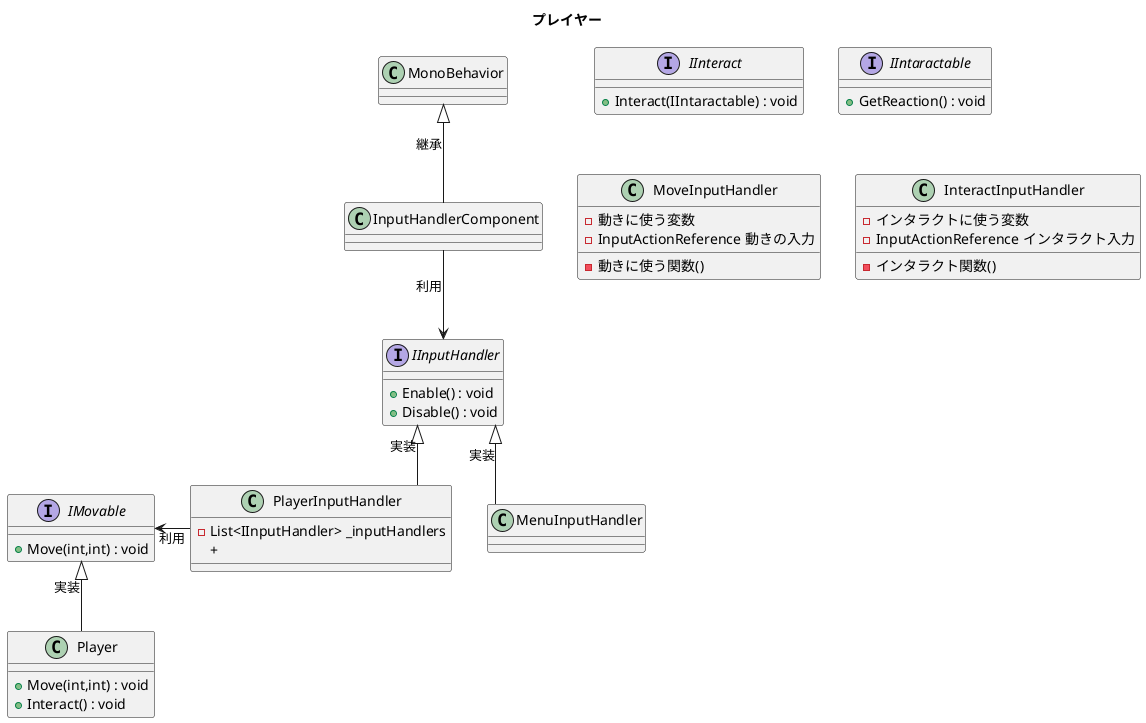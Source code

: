 @startuml
title プレイヤー
skinparam Linetype ortho

' オブジェクト
class Player{
	+ Move(int,int) : void
	+ Interact() : void
}

' インタフェース
interface IMovable{
	+ Move(int,int) : void
}
interface IInteract{
	+ Interact(IIntaractable) : void
}
interface IIntaractable{
	+ GetReaction() : void
}

interface IInputHandler{
	+ Enable() : void
	+ Disable() : void
}
class PlayerInputHandler{
	- List<IInputHandler> _inputHandlers
	+
}
class MoveInputHandler{
	- 動きに使う変数
	- InputActionReference 動きの入力
	- 動きに使う関数()
}
class InteractInputHandler{
	- インタラクトに使う変数
	- InputActionReference インタラクト入力
	- インタラクト関数()
}

' 関係
IMovable <|-- Player : 実装
IMovable <- PlayerInputHandler : 利用
MonoBehavior <|-- InputHandlerComponent : 継承
InputHandlerComponent --> IInputHandler : 利用
IInputHandler <|-- PlayerInputHandler : 実装
IInputHandler <|-- MenuInputHandler : 実装

@enduml